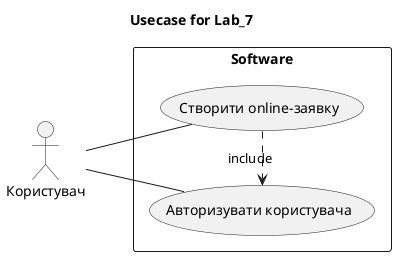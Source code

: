 @startuml

title Usecase for Lab_7

left to right direction

actor Користувач

rectangle Software {

    usecase (Створити online-заявку)
    usecase (Авторизувати користувача)

   (Створити online-заявку) .> (Авторизувати користувача) : include
   
   Користувач -- (Створити online-заявку)
   Користувач -- (Авторизувати користувача)
}

@enduml
